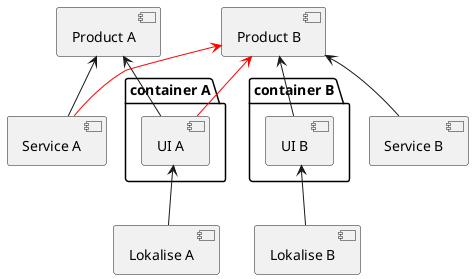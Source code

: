  @startuml
component "Lokalise A" as locA
component "Lokalise B" as locB
package "container A" {
    component "UI A" as uiA
}
package "container B" {
    component "UI B" as uiB
}
component "Service A" as svcA
component "Service B" as svcB
component "Product A" as prodA
component "Product B" as prodB

uiA -u-> prodA
locA -u-> uiA
locB -u-> uiB
' Used to align graphics
locA -[hidden]r- locB
svcA -u-> prodA
uiB -u-> prodB
svcB -u-> prodB

svcA -[#red]u-> prodB
uiA -[#red]u-> prodB

@enduml